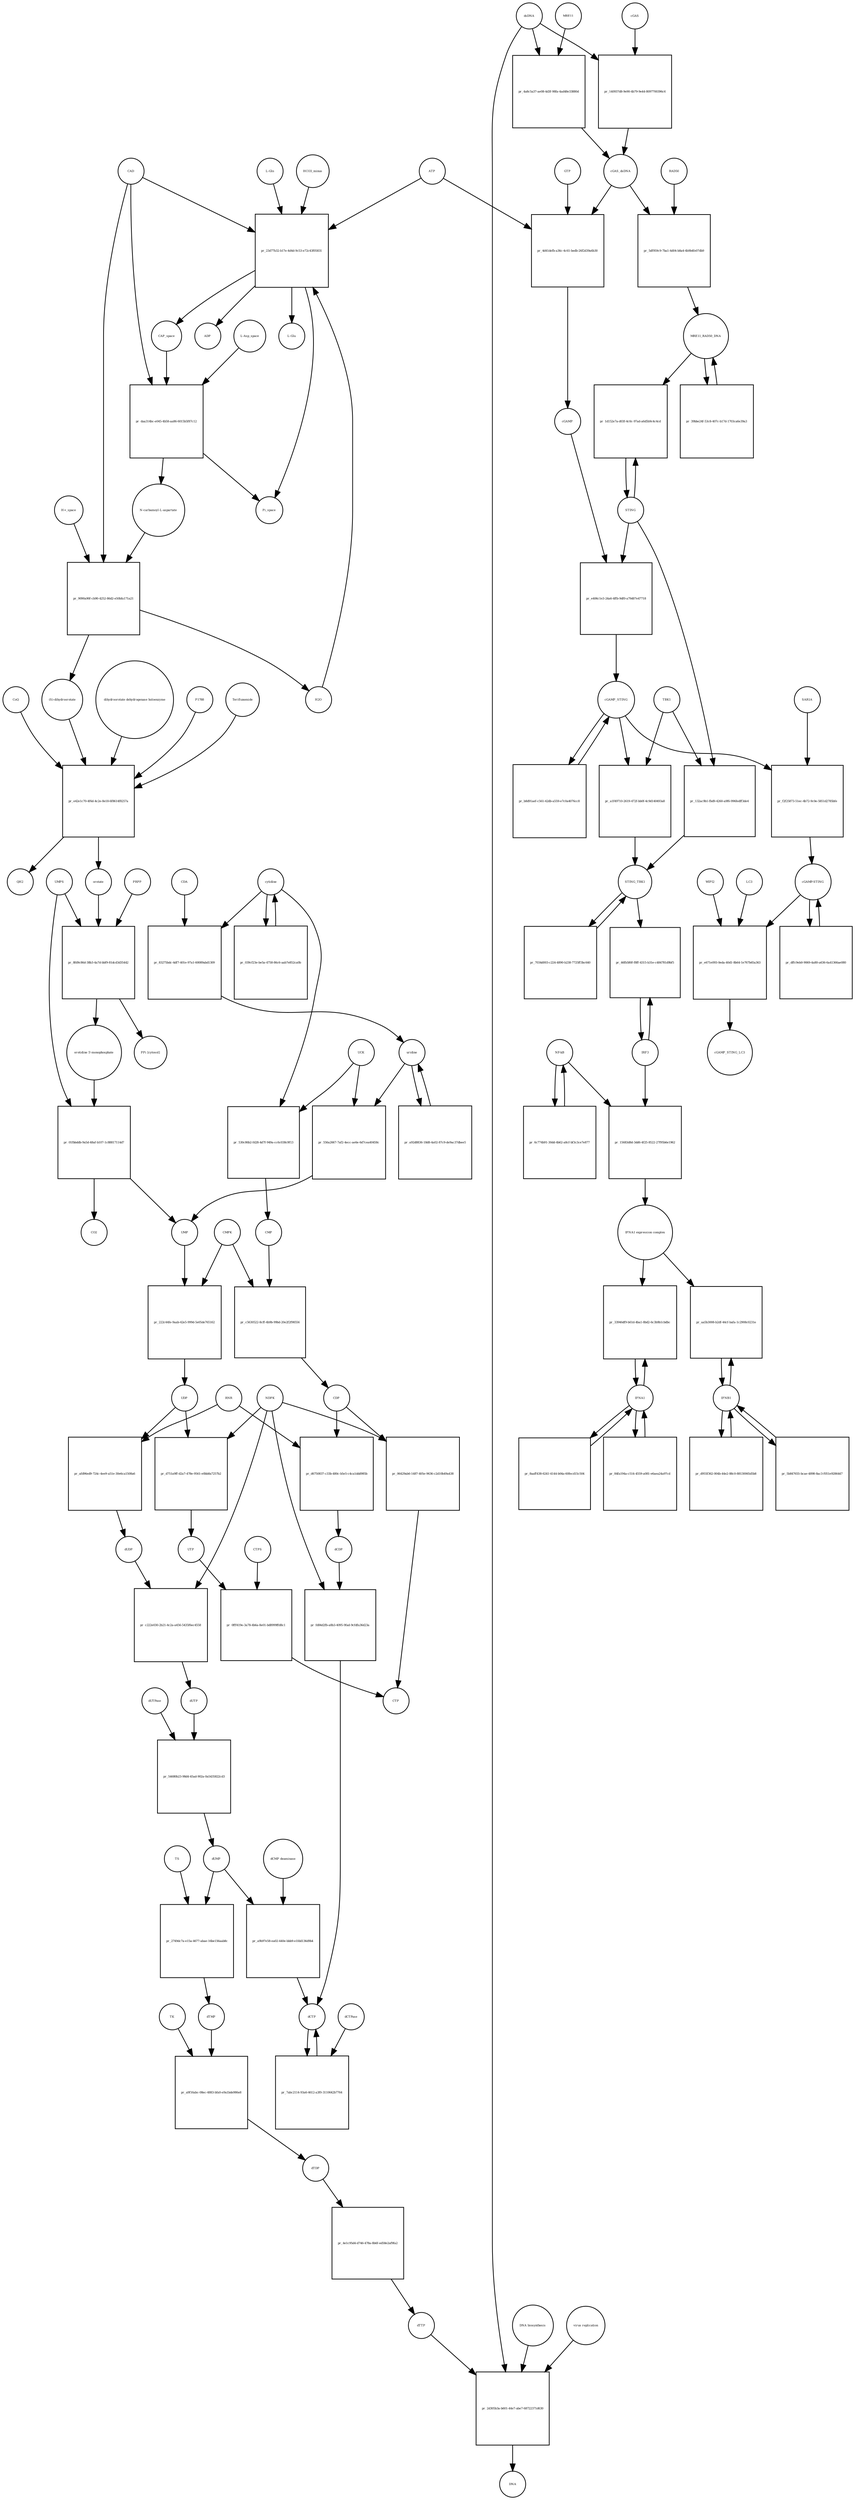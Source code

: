 strict digraph  {
"L-Gln" [annotation="", bipartite=0, cls="simple chemical", fontsize=4, label="L-Gln", shape=circle];
"pr_23d77b32-b17e-4d4d-9c53-e72c43f05831" [annotation="", bipartite=1, cls=process, fontsize=4, label="pr_23d77b32-b17e-4d4d-9c53-e72c43f05831", shape=square];
CAP_space [annotation="", bipartite=0, cls="simple chemical", fontsize=4, label=CAP_space, shape=circle];
CAD [annotation="", bipartite=0, cls=macromolecule, fontsize=4, label=CAD, shape=circle];
HCO3_minus [annotation="", bipartite=0, cls="simple chemical", fontsize=4, label=HCO3_minus, shape=circle];
H2O [annotation="", bipartite=0, cls="simple chemical", fontsize=4, label=H2O, shape=circle];
ATP [annotation="", bipartite=0, cls="simple chemical", fontsize=4, label=ATP, shape=circle];
"L-Glu" [annotation="", bipartite=0, cls="simple chemical", fontsize=4, label="L-Glu", shape=circle];
ADP [annotation="", bipartite=0, cls="simple chemical", fontsize=4, label=ADP, shape=circle];
Pi_space [annotation="", bipartite=0, cls="simple chemical", fontsize=4, label=Pi_space, shape=circle];
cytidine [annotation="", bipartite=0, cls="simple chemical", fontsize=4, label=cytidine, shape=circle];
"pr_83275bdc-4df7-401e-97a1-60089abd1309" [annotation="", bipartite=1, cls=process, fontsize=4, label="pr_83275bdc-4df7-401e-97a1-60089abd1309", shape=square];
uridine [annotation="", bipartite=0, cls="simple chemical", fontsize=4, label=uridine, shape=circle];
CDA [annotation="", bipartite=0, cls=macromolecule, fontsize=4, label=CDA, shape=circle];
"pr_556a2667-7af2-4ecc-ae6e-6d7cea40458c" [annotation="", bipartite=1, cls=process, fontsize=4, label="pr_556a2667-7af2-4ecc-ae6e-6d7cea40458c", shape=square];
UMP [annotation="", bipartite=0, cls="simple chemical", fontsize=4, label=UMP, shape=circle];
UCK [annotation="", bipartite=0, cls=macromolecule, fontsize=4, label=UCK, shape=circle];
"pr_530c86b2-fd28-4d7f-949a-cc6c038c9f13" [annotation="", bipartite=1, cls=process, fontsize=4, label="pr_530c86b2-fd28-4d7f-949a-cc6c038c9f13", shape=square];
CMP [annotation="", bipartite=0, cls="simple chemical", fontsize=4, label=CMP, shape=circle];
"pr_a92d8836-18d8-4a02-87c9-de9ac37dbee5" [annotation="", bipartite=1, cls=process, fontsize=4, label="pr_a92d8836-18d8-4a02-87c9-de9ac37dbee5", shape=square];
"pr_039cf23e-be5a-4758-86c6-aab7e852ca0b" [annotation="", bipartite=1, cls=process, fontsize=4, label="pr_039cf23e-be5a-4758-86c6-aab7e852ca0b", shape=square];
"pr_222c44fe-9aab-42e5-999d-5e05de765162" [annotation="", bipartite=1, cls=process, fontsize=4, label="pr_222c44fe-9aab-42e5-999d-5e05de765162", shape=square];
UDP [annotation="", bipartite=0, cls="simple chemical", fontsize=4, label=UDP, shape=circle];
CMPK [annotation="", bipartite=0, cls=macromolecule, fontsize=4, label=CMPK, shape=circle];
"pr_c5630522-8cff-4b9b-99bd-20e2f2f98556" [annotation="", bipartite=1, cls=process, fontsize=4, label="pr_c5630522-8cff-4b9b-99bd-20e2f2f98556", shape=square];
CDP [annotation="", bipartite=0, cls="simple chemical", fontsize=4, label=CDP, shape=circle];
"pr_d751a9ff-d2a7-478e-9561-e0bb8a7257b2" [annotation="", bipartite=1, cls=process, fontsize=4, label="pr_d751a9ff-d2a7-478e-9561-e0bb8a7257b2", shape=square];
UTP [annotation="", bipartite=0, cls="simple chemical", fontsize=4, label=UTP, shape=circle];
NDPK [annotation="", bipartite=0, cls=macromolecule, fontsize=4, label=NDPK, shape=circle];
"pr_06429ab6-1487-405e-9636-c2d10b49a438" [annotation="", bipartite=1, cls=process, fontsize=4, label="pr_06429ab6-1487-405e-9636-c2d10b49a438", shape=square];
CTP [annotation="", bipartite=0, cls="simple chemical", fontsize=4, label=CTP, shape=circle];
"pr_0fff419e-3a78-4b6a-8e01-bd8999ffd8c1" [annotation="", bipartite=1, cls=process, fontsize=4, label="pr_0fff419e-3a78-4b6a-8e01-bd8999ffd8c1", shape=square];
CTPS [annotation="", bipartite=0, cls=macromolecule, fontsize=4, label=CTPS, shape=circle];
"pr_afd96ed9-724c-4ee9-a51e-30e6ca1508a6" [annotation="", bipartite=1, cls=process, fontsize=4, label="pr_afd96ed9-724c-4ee9-a51e-30e6ca1508a6", shape=square];
dUDP [annotation="", bipartite=0, cls="simple chemical", fontsize=4, label=dUDP, shape=circle];
RNR [annotation="", bipartite=0, cls=macromolecule, fontsize=4, label=RNR, shape=circle];
"pr_c222e030-2b21-4c2a-a456-5435f6ec4558" [annotation="", bipartite=1, cls=process, fontsize=4, label="pr_c222e030-2b21-4c2a-a456-5435f6ec4558", shape=square];
dUTP [annotation="", bipartite=0, cls="simple chemical", fontsize=4, label=dUTP, shape=circle];
dCDP [annotation="", bipartite=0, cls="simple chemical", fontsize=4, label=dCDP, shape=circle];
"pr_fd84d2fb-a8b3-4095-9fad-9cfdfa36d23a" [annotation="", bipartite=1, cls=process, fontsize=4, label="pr_fd84d2fb-a8b3-4095-9fad-9cfdfa36d23a", shape=square];
dCTP [annotation="", bipartite=0, cls="simple chemical", fontsize=4, label=dCTP, shape=circle];
"pr_d6750837-c33b-480c-b5e5-c4ca1ddd985b" [annotation="", bipartite=1, cls=process, fontsize=4, label="pr_d6750837-c33b-480c-b5e5-c4ca1ddd985b", shape=square];
"pr_54680b23-98d4-45ad-902a-0a5435822cd3" [annotation="", bipartite=1, cls=process, fontsize=4, label="pr_54680b23-98d4-45ad-902a-0a5435822cd3", shape=square];
dUMP [annotation="", bipartite=0, cls="simple chemical", fontsize=4, label=dUMP, shape=circle];
dUTPase [annotation="", bipartite=0, cls=macromolecule, fontsize=4, label=dUTPase, shape=circle];
"pr_7abc2114-93a6-4612-a3f0-3110642b7764" [annotation="", bipartite=1, cls=process, fontsize=4, label="pr_7abc2114-93a6-4612-a3f0-3110642b7764", shape=square];
dCTPase [annotation="", bipartite=0, cls=macromolecule, fontsize=4, label=dCTPase, shape=circle];
"pr_a9b97e58-ea02-440e-bbb9-e1fdd136d9b4" [annotation="", bipartite=1, cls=process, fontsize=4, label="pr_a9b97e58-ea02-440e-bbb9-e1fdd136d9b4", shape=square];
"dCMP deaminase" [annotation="", bipartite=0, cls=macromolecule, fontsize=4, label="dCMP deaminase", shape=circle];
"pr_2749dc7a-e15a-4677-abae-16be156aab8c" [annotation="", bipartite=1, cls=process, fontsize=4, label="pr_2749dc7a-e15a-4677-abae-16be156aab8c", shape=square];
dTMP [annotation="", bipartite=0, cls="simple chemical", fontsize=4, label=dTMP, shape=circle];
TS [annotation="", bipartite=0, cls=macromolecule, fontsize=4, label=TS, shape=circle];
"pr_a9f16abc-08ec-4883-bfa0-e9a1bde986e8" [annotation="", bipartite=1, cls=process, fontsize=4, label="pr_a9f16abc-08ec-4883-bfa0-e9a1bde986e8", shape=square];
dTDP [annotation="", bipartite=0, cls="simple chemical", fontsize=4, label=dTDP, shape=circle];
TK [annotation="", bipartite=0, cls=macromolecule, fontsize=4, label=TK, shape=circle];
"pr_4e1c95d4-d746-478a-8b6f-ed58e2af9fa2" [annotation="", bipartite=1, cls=process, fontsize=4, label="pr_4e1c95d4-d746-478a-8b6f-ed58e2af9fa2", shape=square];
dTTP [annotation="", bipartite=0, cls="simple chemical", fontsize=4, label=dTTP, shape=circle];
dsDNA [annotation="", bipartite=0, cls="simple chemical", fontsize=4, label=dsDNA, shape=circle];
"pr_140937d8-9e90-4b79-9e44-8097700396c6" [annotation="", bipartite=1, cls=process, fontsize=4, label="pr_140937d8-9e90-4b79-9e44-8097700396c6", shape=square];
cGAS [annotation="", bipartite=0, cls=macromolecule, fontsize=4, label=cGAS, shape=circle];
cGAS_dsDNA [annotation="", bipartite=0, cls=complex, fontsize=4, label=cGAS_dsDNA, shape=circle];
"pr_4d41defb-a36c-4c61-bedb-26f2d39a6b30" [annotation="", bipartite=1, cls=process, fontsize=4, label="pr_4d41defb-a36c-4c61-bedb-26f2d39a6b30", shape=square];
GTP [annotation="", bipartite=0, cls="simple chemical", fontsize=4, label=GTP, shape=circle];
cGAMP [annotation="", bipartite=0, cls="simple chemical", fontsize=4, label=cGAMP, shape=circle];
"pr_e406c1e3-24a6-4ffb-9df0-a79d07e47718" [annotation="", bipartite=1, cls=process, fontsize=4, label="pr_e406c1e3-24a6-4ffb-9df0-a79d07e47718", shape=square];
STING [annotation="", bipartite=0, cls="macromolecule multimer", fontsize=4, label=STING, shape=circle];
cGAMP_STING [annotation="", bipartite=0, cls=complex, fontsize=4, label=cGAMP_STING, shape=circle];
TBK1 [annotation="", bipartite=0, cls=macromolecule, fontsize=4, label=TBK1, shape=circle];
"pr_a1f49710-2619-472f-bb0f-4c9d140493a8" [annotation="", bipartite=1, cls=process, fontsize=4, label="pr_a1f49710-2619-472f-bb0f-4c9d140493a8", shape=square];
STING_TBK1 [annotation="", bipartite=0, cls=complex, fontsize=4, label=STING_TBK1, shape=circle];
"pr_b8d91aef-c561-42db-a559-e7c0a4076cc8" [annotation="", bipartite=1, cls=process, fontsize=4, label="pr_b8d91aef-c561-42db-a559-e7c0a4076cc8", shape=square];
"pr_7034d003-c224-4890-b238-7725ff3bc640" [annotation="", bipartite=1, cls=process, fontsize=4, label="pr_7034d003-c224-4890-b238-7725ff3bc640", shape=square];
"NF-kB" [annotation="", bipartite=0, cls=complex, fontsize=4, label="NF-kB", shape=circle];
"pr_6c774b91-30dd-4b62-a8cf-bf3c3ce7e877" [annotation="", bipartite=1, cls=process, fontsize=4, label="pr_6c774b91-30dd-4b62-a8cf-bf3c3ce7e877", shape=square];
IFNA1 [annotation="", bipartite=0, cls="nucleic acid feature", fontsize=4, label=IFNA1, shape=circle];
"pr_84fa194a-c514-4559-a081-e6aea24a97cd" [annotation="", bipartite=1, cls=process, fontsize=4, label="pr_84fa194a-c514-4559-a081-e6aea24a97cd", shape=square];
IFNB1 [annotation="", bipartite=0, cls="nucleic acid feature", fontsize=4, label=IFNB1, shape=circle];
"pr_5b847655-bcae-4898-8ac3-f051e9286447" [annotation="", bipartite=1, cls=process, fontsize=4, label="pr_5b847655-bcae-4898-8ac3-f051e9286447", shape=square];
"pr_8aaff438-6241-4144-b04a-60fecd15c504" [annotation="", bipartite=1, cls=process, fontsize=4, label="pr_8aaff438-6241-4144-b04a-60fecd15c504", shape=square];
"pr_d955f362-004b-44e2-88c0-88130065d5b8" [annotation="", bipartite=1, cls=process, fontsize=4, label="pr_d955f362-004b-44e2-88c0-88130065d5b8", shape=square];
"pr_aa5b3008-b2df-44cf-bafa-1c2908c0231e" [annotation="", bipartite=1, cls=process, fontsize=4, label="pr_aa5b3008-b2df-44cf-bafa-1c2908c0231e", shape=square];
"IFNA1 expression complex" [annotation="", bipartite=0, cls=complex, fontsize=4, label="IFNA1 expression complex", shape=circle];
"cGAMP-STING" [annotation="", bipartite=0, cls=complex, fontsize=4, label="cGAMP-STING", shape=circle];
"pr_dffc9eb0-9069-4a80-a636-6a41366ae080" [annotation="", bipartite=1, cls=process, fontsize=4, label="pr_dffc9eb0-9069-4a80-a636-6a41366ae080", shape=square];
"pr_4a8c5a37-ae08-4d3f-98fa-4ad48e33880d" [annotation="", bipartite=1, cls=process, fontsize=4, label="pr_4a8c5a37-ae08-4d3f-98fa-4ad48e33880d", shape=square];
MRE11 [annotation="", bipartite=0, cls="macromolecule multimer", fontsize=4, label=MRE11, shape=circle];
RAD50 [annotation="", bipartite=0, cls="macromolecule multimer", fontsize=4, label=RAD50, shape=circle];
"pr_5df959c9-7ba1-4d04-b8a4-4b9b4fe07db9" [annotation="", bipartite=1, cls=process, fontsize=4, label="pr_5df959c9-7ba1-4d04-b8a4-4b9b4fe07db9", shape=square];
MRE11_RAD50_DNA [annotation="", bipartite=0, cls=complex, fontsize=4, label=MRE11_RAD50_DNA, shape=circle];
IRF3 [annotation="", bipartite=0, cls="macromolecule multimer", fontsize=4, label=IRF3, shape=circle];
"pr_46fb580f-f8ff-4315-b31e-c484781d9bf5" [annotation="", bipartite=1, cls=process, fontsize=4, label="pr_46fb580f-f8ff-4315-b31e-c484781d9bf5", shape=square];
"pr_f2f25873-51ec-4b72-9c0e-5851d2785bfe" [annotation="", bipartite=1, cls=process, fontsize=4, label="pr_f2f25873-51ec-4b72-9c0e-5851d2785bfe", shape=square];
SAR1A [annotation="", bipartite=0, cls=macromolecule, fontsize=4, label=SAR1A, shape=circle];
"pr_e671e093-0eda-40d1-8b64-1e767b65a363" [annotation="", bipartite=1, cls=process, fontsize=4, label="pr_e671e093-0eda-40d1-8b64-1e767b65a363", shape=square];
LC3 [annotation="", bipartite=0, cls=macromolecule, fontsize=4, label=LC3, shape=circle];
cGAMP_STING_LC3 [annotation="", bipartite=0, cls=complex, fontsize=4, label=cGAMP_STING_LC3, shape=circle];
WIPI2 [annotation="", bipartite=0, cls=macromolecule, fontsize=4, label=WIPI2, shape=circle];
"pr_1d152e7a-d03f-4c0c-97ad-a6d5b9c4c4cd" [annotation="", bipartite=1, cls=process, fontsize=4, label="pr_1d152e7a-d03f-4c0c-97ad-a6d5b9c4c4cd", shape=square];
"pr_132ac9b1-fbd9-4260-a9f6-996fedff3de4" [annotation="", bipartite=1, cls=process, fontsize=4, label="pr_132ac9b1-fbd9-4260-a9f6-996fedff3de4", shape=square];
"pr_39bbe24f-53c8-407c-b17d-1703ca6e39a3" [annotation="", bipartite=1, cls=process, fontsize=4, label="pr_39bbe24f-53c8-407c-b17d-1703ca6e39a3", shape=square];
"pr_daa314bc-e045-4b58-aa86-6015b5f87c12" [annotation="", bipartite=1, cls=process, fontsize=4, label="pr_daa314bc-e045-4b58-aa86-6015b5f87c12", shape=square];
"N-carbamoyl-L-aspartate" [annotation="", bipartite=0, cls="simple chemical", fontsize=4, label="N-carbamoyl-L-aspartate", shape=circle];
"L-Asp_space" [annotation="", bipartite=0, cls="simple chemical", fontsize=4, label="L-Asp_space", shape=circle];
"pr_9090a90f-cb90-4252-86d2-e50bfa171a21" [annotation="", bipartite=1, cls=process, fontsize=4, label="pr_9090a90f-cb90-4252-86d2-e50bfa171a21", shape=square];
"(S)-dihydroorotate" [annotation="", bipartite=0, cls="simple chemical", fontsize=4, label="(S)-dihydroorotate", shape=circle];
"H+_space" [annotation="", bipartite=0, cls="simple chemical", fontsize=4, label="H+_space", shape=circle];
"pr_e42e1c70-4f6d-4c2e-8e18-6f8614f8257a" [annotation="", bipartite=1, cls=process, fontsize=4, label="pr_e42e1c70-4f6d-4c2e-8e18-6f8614f8257a", shape=square];
orotate [annotation="", bipartite=0, cls="simple chemical", fontsize=4, label=orotate, shape=circle];
"dihydroorotate dehydrogenase holoenzyme" [annotation="", bipartite=0, cls="simple chemical", fontsize=4, label="dihydroorotate dehydrogenase holoenzyme", shape=circle];
P1788 [annotation="", bipartite=0, cls="simple chemical", fontsize=4, label=P1788, shape=circle];
Teriflunomide [annotation="", bipartite=0, cls="simple chemical", fontsize=4, label=Teriflunomide, shape=circle];
CoQ [annotation="", bipartite=0, cls="simple chemical", fontsize=4, label=CoQ, shape=circle];
QH2 [annotation="", bipartite=0, cls="simple chemical", fontsize=4, label=QH2, shape=circle];
"pr_8fd9c86d-38b3-4a7d-bbf9-81dcd3d35442" [annotation="", bipartite=1, cls=process, fontsize=4, label="pr_8fd9c86d-38b3-4a7d-bbf9-81dcd3d35442", shape=square];
"orotidine 5'-monophosphate" [annotation="", bipartite=0, cls="simple chemical", fontsize=4, label="orotidine 5'-monophosphate", shape=circle];
UMPS [annotation="", bipartite=0, cls="macromolecule multimer", fontsize=4, label=UMPS, shape=circle];
PRPP [annotation="", bipartite=0, cls="simple chemical", fontsize=4, label=PRPP, shape=circle];
"PPi [cytosol]" [annotation="", bipartite=0, cls="simple chemical", fontsize=4, label="PPi [cytosol]", shape=circle];
"pr_01fbbddb-9a5d-48af-b107-1c88817114d7" [annotation="", bipartite=1, cls=process, fontsize=4, label="pr_01fbbddb-9a5d-48af-b107-1c88817114d7", shape=square];
CO2 [annotation="", bipartite=0, cls="simple chemical", fontsize=4, label=CO2, shape=circle];
"pr_2d305b3a-b601-44e7-abe7-68722371d630" [annotation="", bipartite=1, cls=process, fontsize=4, label="pr_2d305b3a-b601-44e7-abe7-68722371d630", shape=square];
DNA [annotation="", bipartite=0, cls="nucleic acid feature", fontsize=4, label=DNA, shape=circle];
"DNA biosynthesis" [annotation="urn_miriam_obo.go_GO%3A0071897", bipartite=0, cls=phenotype, fontsize=4, label="DNA biosynthesis", shape=circle];
"virus replication" [annotation="", bipartite=0, cls=phenotype, fontsize=4, label="virus replication", shape=circle];
"pr_33946df9-b61d-4ba1-8bd2-6c3b9b1cbdbc" [annotation="", bipartite=1, cls=process, fontsize=4, label="pr_33946df9-b61d-4ba1-8bd2-6c3b9b1cbdbc", shape=square];
"pr_15683d8d-3dd6-4f25-8522-27f95b6e1962" [annotation="", bipartite=1, cls=process, fontsize=4, label="pr_15683d8d-3dd6-4f25-8522-27f95b6e1962", shape=square];
"L-Gln" -> "pr_23d77b32-b17e-4d4d-9c53-e72c43f05831"  [annotation="", interaction_type=consumption];
"pr_23d77b32-b17e-4d4d-9c53-e72c43f05831" -> CAP_space  [annotation="", interaction_type=production];
"pr_23d77b32-b17e-4d4d-9c53-e72c43f05831" -> "L-Glu"  [annotation="", interaction_type=production];
"pr_23d77b32-b17e-4d4d-9c53-e72c43f05831" -> ADP  [annotation="", interaction_type=production];
"pr_23d77b32-b17e-4d4d-9c53-e72c43f05831" -> Pi_space  [annotation="", interaction_type=production];
CAP_space -> "pr_daa314bc-e045-4b58-aa86-6015b5f87c12"  [annotation="", interaction_type=consumption];
CAD -> "pr_23d77b32-b17e-4d4d-9c53-e72c43f05831"  [annotation=urn_miriam_reactome_REACT_1698, interaction_type=catalysis];
CAD -> "pr_daa314bc-e045-4b58-aa86-6015b5f87c12"  [annotation=urn_miriam_reactome_REACT_1698, interaction_type=catalysis];
CAD -> "pr_9090a90f-cb90-4252-86d2-e50bfa171a21"  [annotation=urn_miriam_reactome_REACT_1698, interaction_type=catalysis];
HCO3_minus -> "pr_23d77b32-b17e-4d4d-9c53-e72c43f05831"  [annotation="", interaction_type=consumption];
H2O -> "pr_23d77b32-b17e-4d4d-9c53-e72c43f05831"  [annotation="", interaction_type=consumption];
ATP -> "pr_23d77b32-b17e-4d4d-9c53-e72c43f05831"  [annotation="", interaction_type=consumption];
ATP -> "pr_4d41defb-a36c-4c61-bedb-26f2d39a6b30"  [annotation="", interaction_type=consumption];
cytidine -> "pr_83275bdc-4df7-401e-97a1-60089abd1309"  [annotation="", interaction_type=consumption];
cytidine -> "pr_530c86b2-fd28-4d7f-949a-cc6c038c9f13"  [annotation="", interaction_type=consumption];
cytidine -> "pr_039cf23e-be5a-4758-86c6-aab7e852ca0b"  [annotation="", interaction_type=consumption];
"pr_83275bdc-4df7-401e-97a1-60089abd1309" -> uridine  [annotation="", interaction_type=production];
uridine -> "pr_556a2667-7af2-4ecc-ae6e-6d7cea40458c"  [annotation="", interaction_type=consumption];
uridine -> "pr_a92d8836-18d8-4a02-87c9-de9ac37dbee5"  [annotation="", interaction_type=consumption];
CDA -> "pr_83275bdc-4df7-401e-97a1-60089abd1309"  [annotation="", interaction_type=catalysis];
"pr_556a2667-7af2-4ecc-ae6e-6d7cea40458c" -> UMP  [annotation="", interaction_type=production];
UMP -> "pr_222c44fe-9aab-42e5-999d-5e05de765162"  [annotation="", interaction_type=consumption];
UCK -> "pr_556a2667-7af2-4ecc-ae6e-6d7cea40458c"  [annotation="", interaction_type=catalysis];
UCK -> "pr_530c86b2-fd28-4d7f-949a-cc6c038c9f13"  [annotation="", interaction_type=catalysis];
"pr_530c86b2-fd28-4d7f-949a-cc6c038c9f13" -> CMP  [annotation="", interaction_type=production];
CMP -> "pr_c5630522-8cff-4b9b-99bd-20e2f2f98556"  [annotation="", interaction_type=consumption];
"pr_a92d8836-18d8-4a02-87c9-de9ac37dbee5" -> uridine  [annotation="", interaction_type=production];
"pr_039cf23e-be5a-4758-86c6-aab7e852ca0b" -> cytidine  [annotation="", interaction_type=production];
"pr_222c44fe-9aab-42e5-999d-5e05de765162" -> UDP  [annotation="", interaction_type=production];
UDP -> "pr_d751a9ff-d2a7-478e-9561-e0bb8a7257b2"  [annotation="", interaction_type=consumption];
UDP -> "pr_afd96ed9-724c-4ee9-a51e-30e6ca1508a6"  [annotation="", interaction_type=consumption];
CMPK -> "pr_222c44fe-9aab-42e5-999d-5e05de765162"  [annotation="", interaction_type=catalysis];
CMPK -> "pr_c5630522-8cff-4b9b-99bd-20e2f2f98556"  [annotation="", interaction_type=catalysis];
"pr_c5630522-8cff-4b9b-99bd-20e2f2f98556" -> CDP  [annotation="", interaction_type=production];
CDP -> "pr_06429ab6-1487-405e-9636-c2d10b49a438"  [annotation="", interaction_type=consumption];
CDP -> "pr_d6750837-c33b-480c-b5e5-c4ca1ddd985b"  [annotation="", interaction_type=consumption];
"pr_d751a9ff-d2a7-478e-9561-e0bb8a7257b2" -> UTP  [annotation="", interaction_type=production];
UTP -> "pr_0fff419e-3a78-4b6a-8e01-bd8999ffd8c1"  [annotation="", interaction_type=consumption];
NDPK -> "pr_d751a9ff-d2a7-478e-9561-e0bb8a7257b2"  [annotation="", interaction_type=catalysis];
NDPK -> "pr_06429ab6-1487-405e-9636-c2d10b49a438"  [annotation="", interaction_type=catalysis];
NDPK -> "pr_c222e030-2b21-4c2a-a456-5435f6ec4558"  [annotation="", interaction_type=catalysis];
NDPK -> "pr_fd84d2fb-a8b3-4095-9fad-9cfdfa36d23a"  [annotation="", interaction_type=catalysis];
"pr_06429ab6-1487-405e-9636-c2d10b49a438" -> CTP  [annotation="", interaction_type=production];
"pr_0fff419e-3a78-4b6a-8e01-bd8999ffd8c1" -> CTP  [annotation="", interaction_type=production];
CTPS -> "pr_0fff419e-3a78-4b6a-8e01-bd8999ffd8c1"  [annotation="", interaction_type=catalysis];
"pr_afd96ed9-724c-4ee9-a51e-30e6ca1508a6" -> dUDP  [annotation="", interaction_type=production];
dUDP -> "pr_c222e030-2b21-4c2a-a456-5435f6ec4558"  [annotation="", interaction_type=consumption];
RNR -> "pr_afd96ed9-724c-4ee9-a51e-30e6ca1508a6"  [annotation="", interaction_type=catalysis];
RNR -> "pr_d6750837-c33b-480c-b5e5-c4ca1ddd985b"  [annotation="", interaction_type=catalysis];
"pr_c222e030-2b21-4c2a-a456-5435f6ec4558" -> dUTP  [annotation="", interaction_type=production];
dUTP -> "pr_54680b23-98d4-45ad-902a-0a5435822cd3"  [annotation="", interaction_type=consumption];
dCDP -> "pr_fd84d2fb-a8b3-4095-9fad-9cfdfa36d23a"  [annotation="", interaction_type=consumption];
"pr_fd84d2fb-a8b3-4095-9fad-9cfdfa36d23a" -> dCTP  [annotation="", interaction_type=production];
dCTP -> "pr_7abc2114-93a6-4612-a3f0-3110642b7764"  [annotation="", interaction_type=consumption];
"pr_d6750837-c33b-480c-b5e5-c4ca1ddd985b" -> dCDP  [annotation="", interaction_type=production];
"pr_54680b23-98d4-45ad-902a-0a5435822cd3" -> dUMP  [annotation="", interaction_type=production];
dUMP -> "pr_a9b97e58-ea02-440e-bbb9-e1fdd136d9b4"  [annotation="", interaction_type=consumption];
dUMP -> "pr_2749dc7a-e15a-4677-abae-16be156aab8c"  [annotation="", interaction_type=consumption];
dUTPase -> "pr_54680b23-98d4-45ad-902a-0a5435822cd3"  [annotation="", interaction_type=catalysis];
"pr_7abc2114-93a6-4612-a3f0-3110642b7764" -> dCTP  [annotation="", interaction_type=production];
dCTPase -> "pr_7abc2114-93a6-4612-a3f0-3110642b7764"  [annotation="", interaction_type=catalysis];
"pr_a9b97e58-ea02-440e-bbb9-e1fdd136d9b4" -> dCTP  [annotation="", interaction_type=production];
"dCMP deaminase" -> "pr_a9b97e58-ea02-440e-bbb9-e1fdd136d9b4"  [annotation="", interaction_type=catalysis];
"pr_2749dc7a-e15a-4677-abae-16be156aab8c" -> dTMP  [annotation="", interaction_type=production];
dTMP -> "pr_a9f16abc-08ec-4883-bfa0-e9a1bde986e8"  [annotation="", interaction_type=consumption];
TS -> "pr_2749dc7a-e15a-4677-abae-16be156aab8c"  [annotation="", interaction_type=catalysis];
"pr_a9f16abc-08ec-4883-bfa0-e9a1bde986e8" -> dTDP  [annotation="", interaction_type=production];
dTDP -> "pr_4e1c95d4-d746-478a-8b6f-ed58e2af9fa2"  [annotation="", interaction_type=consumption];
TK -> "pr_a9f16abc-08ec-4883-bfa0-e9a1bde986e8"  [annotation="", interaction_type=catalysis];
"pr_4e1c95d4-d746-478a-8b6f-ed58e2af9fa2" -> dTTP  [annotation="", interaction_type=production];
dTTP -> "pr_2d305b3a-b601-44e7-abe7-68722371d630"  [annotation="", interaction_type=consumption];
dsDNA -> "pr_140937d8-9e90-4b79-9e44-8097700396c6"  [annotation="", interaction_type=consumption];
dsDNA -> "pr_4a8c5a37-ae08-4d3f-98fa-4ad48e33880d"  [annotation="", interaction_type=consumption];
dsDNA -> "pr_2d305b3a-b601-44e7-abe7-68722371d630"  [annotation="", interaction_type=consumption];
"pr_140937d8-9e90-4b79-9e44-8097700396c6" -> cGAS_dsDNA  [annotation="", interaction_type=production];
cGAS -> "pr_140937d8-9e90-4b79-9e44-8097700396c6"  [annotation="", interaction_type=consumption];
cGAS_dsDNA -> "pr_4d41defb-a36c-4c61-bedb-26f2d39a6b30"  [annotation="", interaction_type=catalysis];
cGAS_dsDNA -> "pr_5df959c9-7ba1-4d04-b8a4-4b9b4fe07db9"  [annotation="", interaction_type=consumption];
"pr_4d41defb-a36c-4c61-bedb-26f2d39a6b30" -> cGAMP  [annotation="", interaction_type=production];
GTP -> "pr_4d41defb-a36c-4c61-bedb-26f2d39a6b30"  [annotation="", interaction_type=consumption];
cGAMP -> "pr_e406c1e3-24a6-4ffb-9df0-a79d07e47718"  [annotation="", interaction_type=consumption];
"pr_e406c1e3-24a6-4ffb-9df0-a79d07e47718" -> cGAMP_STING  [annotation="", interaction_type=production];
STING -> "pr_e406c1e3-24a6-4ffb-9df0-a79d07e47718"  [annotation="", interaction_type=consumption];
STING -> "pr_1d152e7a-d03f-4c0c-97ad-a6d5b9c4c4cd"  [annotation="", interaction_type=consumption];
STING -> "pr_132ac9b1-fbd9-4260-a9f6-996fedff3de4"  [annotation="", interaction_type=consumption];
cGAMP_STING -> "pr_a1f49710-2619-472f-bb0f-4c9d140493a8"  [annotation="", interaction_type=consumption];
cGAMP_STING -> "pr_b8d91aef-c561-42db-a559-e7c0a4076cc8"  [annotation="", interaction_type=consumption];
cGAMP_STING -> "pr_f2f25873-51ec-4b72-9c0e-5851d2785bfe"  [annotation="", interaction_type=consumption];
TBK1 -> "pr_a1f49710-2619-472f-bb0f-4c9d140493a8"  [annotation="", interaction_type=consumption];
TBK1 -> "pr_132ac9b1-fbd9-4260-a9f6-996fedff3de4"  [annotation="", interaction_type=consumption];
"pr_a1f49710-2619-472f-bb0f-4c9d140493a8" -> STING_TBK1  [annotation="", interaction_type=production];
STING_TBK1 -> "pr_7034d003-c224-4890-b238-7725ff3bc640"  [annotation="", interaction_type=consumption];
STING_TBK1 -> "pr_46fb580f-f8ff-4315-b31e-c484781d9bf5"  [annotation="", interaction_type=catalysis];
"pr_b8d91aef-c561-42db-a559-e7c0a4076cc8" -> cGAMP_STING  [annotation="", interaction_type=production];
"pr_7034d003-c224-4890-b238-7725ff3bc640" -> STING_TBK1  [annotation="", interaction_type=production];
"NF-kB" -> "pr_6c774b91-30dd-4b62-a8cf-bf3c3ce7e877"  [annotation="", interaction_type=consumption];
"NF-kB" -> "pr_15683d8d-3dd6-4f25-8522-27f95b6e1962"  [annotation="", interaction_type=consumption];
"pr_6c774b91-30dd-4b62-a8cf-bf3c3ce7e877" -> "NF-kB"  [annotation="", interaction_type=production];
IFNA1 -> "pr_84fa194a-c514-4559-a081-e6aea24a97cd"  [annotation="", interaction_type=consumption];
IFNA1 -> "pr_8aaff438-6241-4144-b04a-60fecd15c504"  [annotation="", interaction_type=consumption];
IFNA1 -> "pr_33946df9-b61d-4ba1-8bd2-6c3b9b1cbdbc"  [annotation="", interaction_type=consumption];
"pr_84fa194a-c514-4559-a081-e6aea24a97cd" -> IFNA1  [annotation="", interaction_type=production];
IFNB1 -> "pr_5b847655-bcae-4898-8ac3-f051e9286447"  [annotation="", interaction_type=consumption];
IFNB1 -> "pr_d955f362-004b-44e2-88c0-88130065d5b8"  [annotation="", interaction_type=consumption];
IFNB1 -> "pr_aa5b3008-b2df-44cf-bafa-1c2908c0231e"  [annotation="", interaction_type=consumption];
"pr_5b847655-bcae-4898-8ac3-f051e9286447" -> IFNB1  [annotation="", interaction_type=production];
"pr_8aaff438-6241-4144-b04a-60fecd15c504" -> IFNA1  [annotation="", interaction_type=production];
"pr_d955f362-004b-44e2-88c0-88130065d5b8" -> IFNB1  [annotation="", interaction_type=production];
"pr_aa5b3008-b2df-44cf-bafa-1c2908c0231e" -> IFNB1  [annotation="", interaction_type=production];
"IFNA1 expression complex" -> "pr_aa5b3008-b2df-44cf-bafa-1c2908c0231e"  [annotation="", interaction_type=stimulation];
"IFNA1 expression complex" -> "pr_33946df9-b61d-4ba1-8bd2-6c3b9b1cbdbc"  [annotation="", interaction_type=stimulation];
"cGAMP-STING" -> "pr_dffc9eb0-9069-4a80-a636-6a41366ae080"  [annotation="", interaction_type=consumption];
"cGAMP-STING" -> "pr_e671e093-0eda-40d1-8b64-1e767b65a363"  [annotation="", interaction_type=consumption];
"pr_dffc9eb0-9069-4a80-a636-6a41366ae080" -> "cGAMP-STING"  [annotation="", interaction_type=production];
"pr_4a8c5a37-ae08-4d3f-98fa-4ad48e33880d" -> cGAS_dsDNA  [annotation="", interaction_type=production];
MRE11 -> "pr_4a8c5a37-ae08-4d3f-98fa-4ad48e33880d"  [annotation="", interaction_type=consumption];
RAD50 -> "pr_5df959c9-7ba1-4d04-b8a4-4b9b4fe07db9"  [annotation="", interaction_type=consumption];
"pr_5df959c9-7ba1-4d04-b8a4-4b9b4fe07db9" -> MRE11_RAD50_DNA  [annotation="", interaction_type=production];
MRE11_RAD50_DNA -> "pr_1d152e7a-d03f-4c0c-97ad-a6d5b9c4c4cd"  [annotation="", interaction_type=catalysis];
MRE11_RAD50_DNA -> "pr_39bbe24f-53c8-407c-b17d-1703ca6e39a3"  [annotation="", interaction_type=consumption];
IRF3 -> "pr_46fb580f-f8ff-4315-b31e-c484781d9bf5"  [annotation="", interaction_type=consumption];
IRF3 -> "pr_15683d8d-3dd6-4f25-8522-27f95b6e1962"  [annotation="", interaction_type=consumption];
"pr_46fb580f-f8ff-4315-b31e-c484781d9bf5" -> IRF3  [annotation="", interaction_type=production];
"pr_f2f25873-51ec-4b72-9c0e-5851d2785bfe" -> "cGAMP-STING"  [annotation="", interaction_type=production];
SAR1A -> "pr_f2f25873-51ec-4b72-9c0e-5851d2785bfe"  [annotation="", interaction_type=catalysis];
"pr_e671e093-0eda-40d1-8b64-1e767b65a363" -> cGAMP_STING_LC3  [annotation="", interaction_type=production];
LC3 -> "pr_e671e093-0eda-40d1-8b64-1e767b65a363"  [annotation="", interaction_type=consumption];
WIPI2 -> "pr_e671e093-0eda-40d1-8b64-1e767b65a363"  [annotation="", interaction_type=catalysis];
"pr_1d152e7a-d03f-4c0c-97ad-a6d5b9c4c4cd" -> STING  [annotation="", interaction_type=production];
"pr_132ac9b1-fbd9-4260-a9f6-996fedff3de4" -> STING_TBK1  [annotation="", interaction_type=production];
"pr_39bbe24f-53c8-407c-b17d-1703ca6e39a3" -> MRE11_RAD50_DNA  [annotation="", interaction_type=production];
"pr_daa314bc-e045-4b58-aa86-6015b5f87c12" -> "N-carbamoyl-L-aspartate"  [annotation="", interaction_type=production];
"pr_daa314bc-e045-4b58-aa86-6015b5f87c12" -> Pi_space  [annotation="", interaction_type=production];
"N-carbamoyl-L-aspartate" -> "pr_9090a90f-cb90-4252-86d2-e50bfa171a21"  [annotation="", interaction_type=consumption];
"L-Asp_space" -> "pr_daa314bc-e045-4b58-aa86-6015b5f87c12"  [annotation="", interaction_type=consumption];
"pr_9090a90f-cb90-4252-86d2-e50bfa171a21" -> "(S)-dihydroorotate"  [annotation="", interaction_type=production];
"pr_9090a90f-cb90-4252-86d2-e50bfa171a21" -> H2O  [annotation="", interaction_type=production];
"(S)-dihydroorotate" -> "pr_e42e1c70-4f6d-4c2e-8e18-6f8614f8257a"  [annotation="", interaction_type=consumption];
"H+_space" -> "pr_9090a90f-cb90-4252-86d2-e50bfa171a21"  [annotation="", interaction_type=consumption];
"pr_e42e1c70-4f6d-4c2e-8e18-6f8614f8257a" -> orotate  [annotation="", interaction_type=production];
"pr_e42e1c70-4f6d-4c2e-8e18-6f8614f8257a" -> QH2  [annotation="", interaction_type=production];
orotate -> "pr_8fd9c86d-38b3-4a7d-bbf9-81dcd3d35442"  [annotation="", interaction_type=consumption];
"dihydroorotate dehydrogenase holoenzyme" -> "pr_e42e1c70-4f6d-4c2e-8e18-6f8614f8257a"  [annotation=urn_miriam_reactome_REACT_1698, interaction_type=catalysis];
P1788 -> "pr_e42e1c70-4f6d-4c2e-8e18-6f8614f8257a"  [annotation=urn_miriam_reactome_REACT_1698, interaction_type=inhibition];
Teriflunomide -> "pr_e42e1c70-4f6d-4c2e-8e18-6f8614f8257a"  [annotation=urn_miriam_reactome_REACT_1698, interaction_type=inhibition];
CoQ -> "pr_e42e1c70-4f6d-4c2e-8e18-6f8614f8257a"  [annotation="", interaction_type=consumption];
"pr_8fd9c86d-38b3-4a7d-bbf9-81dcd3d35442" -> "orotidine 5'-monophosphate"  [annotation="", interaction_type=production];
"pr_8fd9c86d-38b3-4a7d-bbf9-81dcd3d35442" -> "PPi [cytosol]"  [annotation="", interaction_type=production];
"orotidine 5'-monophosphate" -> "pr_01fbbddb-9a5d-48af-b107-1c88817114d7"  [annotation="", interaction_type=consumption];
UMPS -> "pr_8fd9c86d-38b3-4a7d-bbf9-81dcd3d35442"  [annotation=urn_miriam_reactome_REACT_1698, interaction_type=catalysis];
UMPS -> "pr_01fbbddb-9a5d-48af-b107-1c88817114d7"  [annotation=urn_miriam_reactome_REACT_1698, interaction_type=catalysis];
PRPP -> "pr_8fd9c86d-38b3-4a7d-bbf9-81dcd3d35442"  [annotation="", interaction_type=consumption];
"pr_01fbbddb-9a5d-48af-b107-1c88817114d7" -> UMP  [annotation="", interaction_type=production];
"pr_01fbbddb-9a5d-48af-b107-1c88817114d7" -> CO2  [annotation="", interaction_type=production];
"pr_2d305b3a-b601-44e7-abe7-68722371d630" -> DNA  [annotation="", interaction_type=production];
"DNA biosynthesis" -> "pr_2d305b3a-b601-44e7-abe7-68722371d630"  [annotation="", interaction_type=catalysis];
"virus replication" -> "pr_2d305b3a-b601-44e7-abe7-68722371d630"  [annotation="", interaction_type=inhibition];
"pr_33946df9-b61d-4ba1-8bd2-6c3b9b1cbdbc" -> IFNA1  [annotation="", interaction_type=production];
"pr_15683d8d-3dd6-4f25-8522-27f95b6e1962" -> "IFNA1 expression complex"  [annotation="", interaction_type=production];
}
